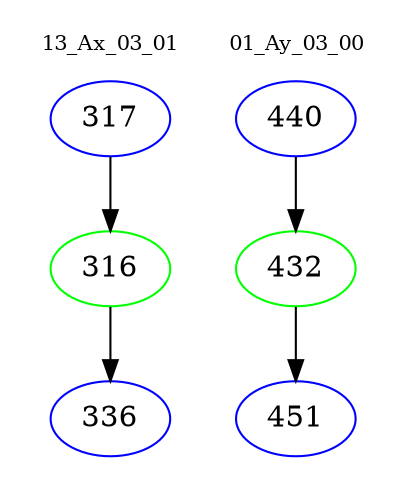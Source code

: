 digraph{
subgraph cluster_0 {
color = white
label = "13_Ax_03_01";
fontsize=10;
T0_317 [label="317", color="blue"]
T0_317 -> T0_316 [color="black"]
T0_316 [label="316", color="green"]
T0_316 -> T0_336 [color="black"]
T0_336 [label="336", color="blue"]
}
subgraph cluster_1 {
color = white
label = "01_Ay_03_00";
fontsize=10;
T1_440 [label="440", color="blue"]
T1_440 -> T1_432 [color="black"]
T1_432 [label="432", color="green"]
T1_432 -> T1_451 [color="black"]
T1_451 [label="451", color="blue"]
}
}
